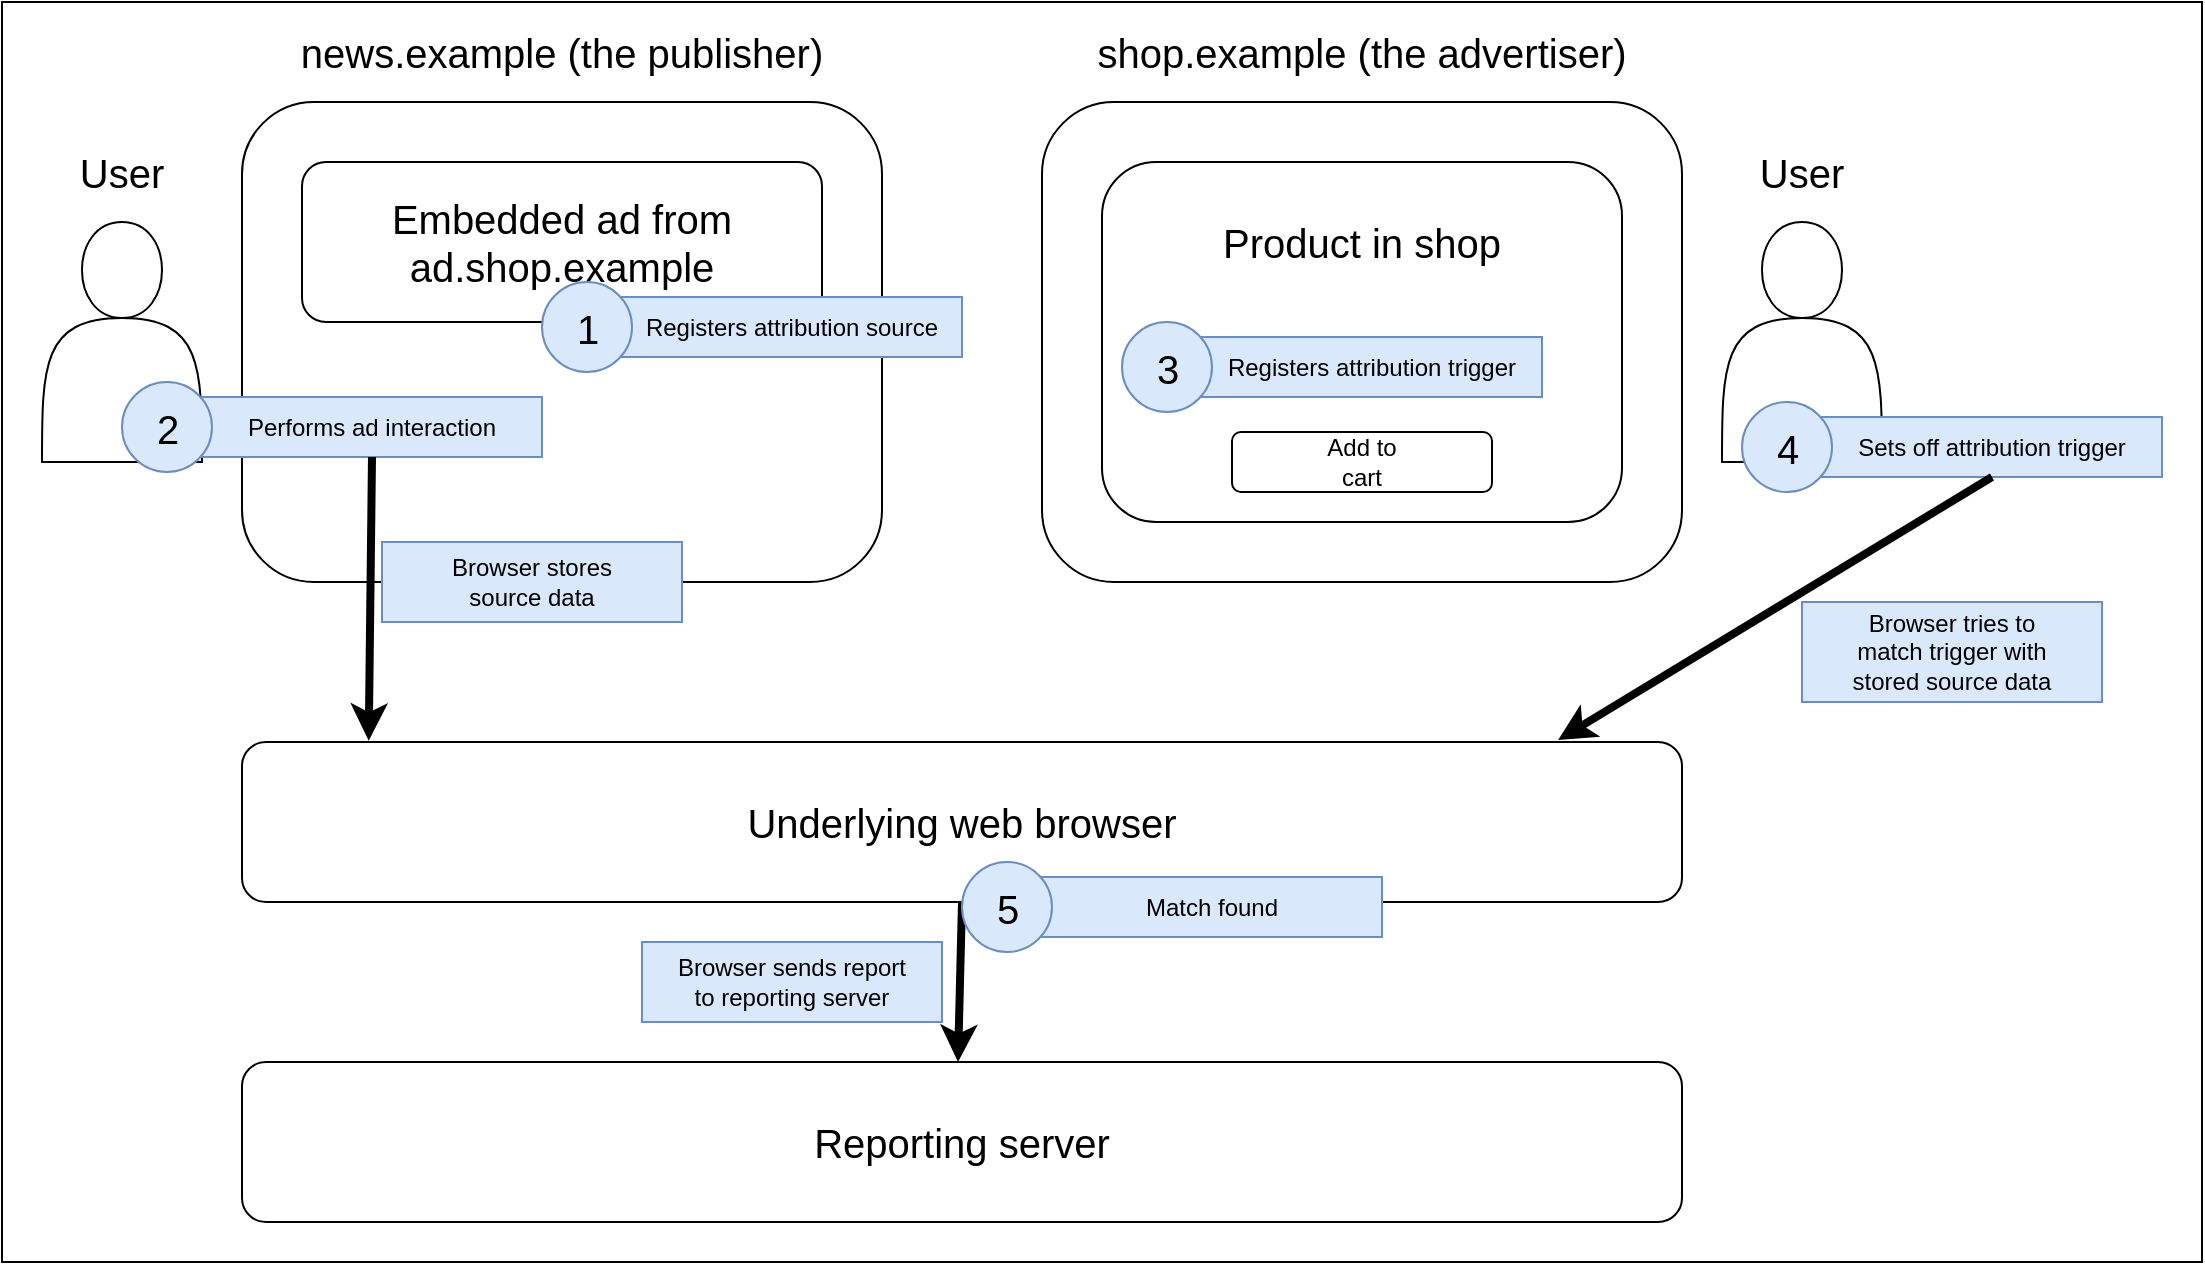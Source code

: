 <mxfile version="22.0.4" type="device">
  <diagram name="Page-1" id="c9h_wGTiAUTUz3Tpb9ft">
    <mxGraphModel dx="1216" dy="620" grid="1" gridSize="10" guides="1" tooltips="1" connect="1" arrows="1" fold="1" page="1" pageScale="1" pageWidth="3300" pageHeight="4681" math="0" shadow="0">
      <root>
        <mxCell id="0" />
        <mxCell id="1" parent="0" />
        <mxCell id="ycFiCpKTPgT0_nN1P7Uy-56" value="" style="rounded=0;whiteSpace=wrap;html=1;" parent="1" vertex="1">
          <mxGeometry y="70" width="1100" height="630" as="geometry" />
        </mxCell>
        <mxCell id="ycFiCpKTPgT0_nN1P7Uy-1" value="" style="rounded=1;whiteSpace=wrap;html=1;" parent="1" vertex="1">
          <mxGeometry x="120" y="120" width="320" height="240" as="geometry" />
        </mxCell>
        <mxCell id="ycFiCpKTPgT0_nN1P7Uy-2" value="" style="rounded=1;whiteSpace=wrap;html=1;" parent="1" vertex="1">
          <mxGeometry x="520" y="120" width="320" height="240" as="geometry" />
        </mxCell>
        <mxCell id="ycFiCpKTPgT0_nN1P7Uy-3" value="&lt;font style=&quot;font-size: 20px;&quot;&gt;news.example (the publisher)&lt;/font&gt;" style="text;html=1;strokeColor=none;fillColor=none;align=center;verticalAlign=middle;whiteSpace=wrap;rounded=0;" parent="1" vertex="1">
          <mxGeometry x="145" y="80" width="270" height="30" as="geometry" />
        </mxCell>
        <mxCell id="ycFiCpKTPgT0_nN1P7Uy-4" value="&lt;font style=&quot;font-size: 20px;&quot;&gt;shop.example (the advertiser)&lt;/font&gt;" style="text;html=1;strokeColor=none;fillColor=none;align=center;verticalAlign=middle;whiteSpace=wrap;rounded=0;" parent="1" vertex="1">
          <mxGeometry x="545" y="80" width="270" height="30" as="geometry" />
        </mxCell>
        <mxCell id="ycFiCpKTPgT0_nN1P7Uy-5" value="" style="rounded=1;whiteSpace=wrap;html=1;" parent="1" vertex="1">
          <mxGeometry x="150" y="150" width="260" height="80" as="geometry" />
        </mxCell>
        <mxCell id="ycFiCpKTPgT0_nN1P7Uy-6" value="&lt;font style=&quot;font-size: 20px;&quot;&gt;Embedded ad from ad.shop.example&lt;br&gt;&lt;/font&gt;" style="text;html=1;strokeColor=none;fillColor=none;align=center;verticalAlign=middle;whiteSpace=wrap;rounded=0;" parent="1" vertex="1">
          <mxGeometry x="150" y="175" width="260" height="30" as="geometry" />
        </mxCell>
        <mxCell id="ycFiCpKTPgT0_nN1P7Uy-7" value="" style="rounded=1;whiteSpace=wrap;html=1;" parent="1" vertex="1">
          <mxGeometry x="550" y="150" width="260" height="180" as="geometry" />
        </mxCell>
        <mxCell id="ycFiCpKTPgT0_nN1P7Uy-8" value="&lt;font style=&quot;font-size: 20px;&quot;&gt;Product in shop&lt;/font&gt;" style="text;html=1;strokeColor=none;fillColor=none;align=center;verticalAlign=middle;whiteSpace=wrap;rounded=0;" parent="1" vertex="1">
          <mxGeometry x="550" y="175" width="260" height="30" as="geometry" />
        </mxCell>
        <mxCell id="ycFiCpKTPgT0_nN1P7Uy-9" value="" style="rounded=1;whiteSpace=wrap;html=1;" parent="1" vertex="1">
          <mxGeometry x="615" y="285" width="130" height="30" as="geometry" />
        </mxCell>
        <mxCell id="ycFiCpKTPgT0_nN1P7Uy-10" value="Add to cart" style="text;html=1;strokeColor=none;fillColor=none;align=center;verticalAlign=middle;whiteSpace=wrap;rounded=0;" parent="1" vertex="1">
          <mxGeometry x="650" y="285" width="60" height="30" as="geometry" />
        </mxCell>
        <mxCell id="ycFiCpKTPgT0_nN1P7Uy-11" value="" style="shape=actor;whiteSpace=wrap;html=1;" parent="1" vertex="1">
          <mxGeometry x="20" y="180" width="80" height="120" as="geometry" />
        </mxCell>
        <mxCell id="ycFiCpKTPgT0_nN1P7Uy-12" value="" style="rounded=1;whiteSpace=wrap;html=1;" parent="1" vertex="1">
          <mxGeometry x="120" y="440" width="720" height="80" as="geometry" />
        </mxCell>
        <mxCell id="ycFiCpKTPgT0_nN1P7Uy-13" value="&lt;font style=&quot;font-size: 20px;&quot;&gt;Underlying web browser&lt;/font&gt;" style="text;html=1;strokeColor=none;fillColor=none;align=center;verticalAlign=middle;whiteSpace=wrap;rounded=0;" parent="1" vertex="1">
          <mxGeometry x="350" y="465" width="260" height="30" as="geometry" />
        </mxCell>
        <mxCell id="ycFiCpKTPgT0_nN1P7Uy-14" value="" style="shape=actor;whiteSpace=wrap;html=1;" parent="1" vertex="1">
          <mxGeometry x="860" y="180" width="80" height="120" as="geometry" />
        </mxCell>
        <mxCell id="ycFiCpKTPgT0_nN1P7Uy-23" value="" style="group" parent="1" vertex="1" connectable="0">
          <mxGeometry x="270" y="210" width="210" height="45" as="geometry" />
        </mxCell>
        <mxCell id="ycFiCpKTPgT0_nN1P7Uy-19" value="" style="rounded=0;whiteSpace=wrap;html=1;fillColor=#dae8fc;strokeColor=#6c8ebf;" parent="ycFiCpKTPgT0_nN1P7Uy-23" vertex="1">
          <mxGeometry x="20" y="7.5" width="190" height="30" as="geometry" />
        </mxCell>
        <mxCell id="ycFiCpKTPgT0_nN1P7Uy-20" value="" style="ellipse;whiteSpace=wrap;html=1;aspect=fixed;fillColor=#dae8fc;strokeColor=#6c8ebf;" parent="ycFiCpKTPgT0_nN1P7Uy-23" vertex="1">
          <mxGeometry width="45" height="45" as="geometry" />
        </mxCell>
        <mxCell id="ycFiCpKTPgT0_nN1P7Uy-21" value="&lt;font style=&quot;font-size: 20px;&quot;&gt;1&lt;/font&gt;" style="text;html=1;strokeColor=none;fillColor=none;align=center;verticalAlign=middle;whiteSpace=wrap;rounded=0;" parent="ycFiCpKTPgT0_nN1P7Uy-23" vertex="1">
          <mxGeometry x="12.5" y="7.5" width="20" height="30" as="geometry" />
        </mxCell>
        <mxCell id="ycFiCpKTPgT0_nN1P7Uy-22" value="Registers attribution source" style="text;html=1;strokeColor=none;fillColor=none;align=center;verticalAlign=middle;whiteSpace=wrap;rounded=0;" parent="ycFiCpKTPgT0_nN1P7Uy-23" vertex="1">
          <mxGeometry x="50" y="7.5" width="150" height="30" as="geometry" />
        </mxCell>
        <mxCell id="ycFiCpKTPgT0_nN1P7Uy-28" value="&lt;font style=&quot;font-size: 20px;&quot;&gt;User&lt;/font&gt;" style="text;html=1;strokeColor=none;fillColor=none;align=center;verticalAlign=middle;whiteSpace=wrap;rounded=0;" parent="1" vertex="1">
          <mxGeometry x="30" y="140" width="60" height="30" as="geometry" />
        </mxCell>
        <mxCell id="ycFiCpKTPgT0_nN1P7Uy-29" value="&lt;font style=&quot;font-size: 20px;&quot;&gt;User&lt;/font&gt;" style="text;html=1;strokeColor=none;fillColor=none;align=center;verticalAlign=middle;whiteSpace=wrap;rounded=0;" parent="1" vertex="1">
          <mxGeometry x="870" y="140" width="60" height="30" as="geometry" />
        </mxCell>
        <mxCell id="ycFiCpKTPgT0_nN1P7Uy-30" value="" style="group" parent="1" vertex="1" connectable="0">
          <mxGeometry x="60" y="260" width="210" height="45" as="geometry" />
        </mxCell>
        <mxCell id="ycFiCpKTPgT0_nN1P7Uy-24" value="" style="rounded=0;whiteSpace=wrap;html=1;fillColor=#dae8fc;strokeColor=#6c8ebf;" parent="ycFiCpKTPgT0_nN1P7Uy-30" vertex="1">
          <mxGeometry x="20" y="7.5" width="190" height="30" as="geometry" />
        </mxCell>
        <mxCell id="ycFiCpKTPgT0_nN1P7Uy-25" value="" style="ellipse;whiteSpace=wrap;html=1;aspect=fixed;fillColor=#dae8fc;strokeColor=#6c8ebf;" parent="ycFiCpKTPgT0_nN1P7Uy-30" vertex="1">
          <mxGeometry width="45" height="45" as="geometry" />
        </mxCell>
        <mxCell id="ycFiCpKTPgT0_nN1P7Uy-26" value="&lt;font style=&quot;font-size: 20px;&quot;&gt;2&lt;/font&gt;" style="text;html=1;strokeColor=none;fillColor=none;align=center;verticalAlign=middle;whiteSpace=wrap;rounded=0;" parent="ycFiCpKTPgT0_nN1P7Uy-30" vertex="1">
          <mxGeometry x="12.5" y="7.5" width="20" height="30" as="geometry" />
        </mxCell>
        <mxCell id="ycFiCpKTPgT0_nN1P7Uy-27" value="Performs ad interaction" style="text;html=1;strokeColor=none;fillColor=none;align=center;verticalAlign=middle;whiteSpace=wrap;rounded=0;" parent="ycFiCpKTPgT0_nN1P7Uy-30" vertex="1">
          <mxGeometry x="50" y="7.5" width="150" height="30" as="geometry" />
        </mxCell>
        <mxCell id="ycFiCpKTPgT0_nN1P7Uy-31" value="" style="endArrow=classic;html=1;rounded=0;exitX=0.5;exitY=1;exitDx=0;exitDy=0;entryX=0.088;entryY=-0.008;entryDx=0;entryDy=0;entryPerimeter=0;strokeWidth=4;" parent="1" source="ycFiCpKTPgT0_nN1P7Uy-27" target="ycFiCpKTPgT0_nN1P7Uy-12" edge="1">
          <mxGeometry width="50" height="50" relative="1" as="geometry">
            <mxPoint x="590" y="350" as="sourcePoint" />
            <mxPoint x="640" y="300" as="targetPoint" />
          </mxGeometry>
        </mxCell>
        <mxCell id="ycFiCpKTPgT0_nN1P7Uy-33" value="" style="rounded=0;whiteSpace=wrap;html=1;fillColor=#dae8fc;strokeColor=#6c8ebf;" parent="1" vertex="1">
          <mxGeometry x="190" y="340" width="150" height="40" as="geometry" />
        </mxCell>
        <mxCell id="ycFiCpKTPgT0_nN1P7Uy-32" value="Browser stores source data" style="text;html=1;strokeColor=none;fillColor=none;align=center;verticalAlign=middle;whiteSpace=wrap;rounded=0;" parent="1" vertex="1">
          <mxGeometry x="205" y="345" width="120" height="30" as="geometry" />
        </mxCell>
        <mxCell id="ycFiCpKTPgT0_nN1P7Uy-38" value="" style="group" parent="1" vertex="1" connectable="0">
          <mxGeometry x="560" y="230" width="210" height="45" as="geometry" />
        </mxCell>
        <mxCell id="ycFiCpKTPgT0_nN1P7Uy-34" value="" style="rounded=0;whiteSpace=wrap;html=1;fillColor=#dae8fc;strokeColor=#6c8ebf;" parent="ycFiCpKTPgT0_nN1P7Uy-38" vertex="1">
          <mxGeometry x="20" y="7.5" width="190" height="30" as="geometry" />
        </mxCell>
        <mxCell id="ycFiCpKTPgT0_nN1P7Uy-35" value="" style="ellipse;whiteSpace=wrap;html=1;aspect=fixed;fillColor=#dae8fc;strokeColor=#6c8ebf;" parent="ycFiCpKTPgT0_nN1P7Uy-38" vertex="1">
          <mxGeometry width="45" height="45" as="geometry" />
        </mxCell>
        <mxCell id="ycFiCpKTPgT0_nN1P7Uy-36" value="&lt;font style=&quot;font-size: 20px;&quot;&gt;3&lt;/font&gt;" style="text;html=1;strokeColor=none;fillColor=none;align=center;verticalAlign=middle;whiteSpace=wrap;rounded=0;" parent="ycFiCpKTPgT0_nN1P7Uy-38" vertex="1">
          <mxGeometry x="12.5" y="7.5" width="20" height="30" as="geometry" />
        </mxCell>
        <mxCell id="ycFiCpKTPgT0_nN1P7Uy-37" value="Registers attribution trigger" style="text;html=1;strokeColor=none;fillColor=none;align=center;verticalAlign=middle;whiteSpace=wrap;rounded=0;" parent="ycFiCpKTPgT0_nN1P7Uy-38" vertex="1">
          <mxGeometry x="50" y="7.5" width="150" height="30" as="geometry" />
        </mxCell>
        <mxCell id="ycFiCpKTPgT0_nN1P7Uy-46" value="" style="group" parent="1" vertex="1" connectable="0">
          <mxGeometry x="870" y="270" width="210" height="45" as="geometry" />
        </mxCell>
        <mxCell id="ycFiCpKTPgT0_nN1P7Uy-39" value="" style="rounded=0;whiteSpace=wrap;html=1;fillColor=#dae8fc;strokeColor=#6c8ebf;" parent="ycFiCpKTPgT0_nN1P7Uy-46" vertex="1">
          <mxGeometry x="20" y="7.5" width="190" height="30" as="geometry" />
        </mxCell>
        <mxCell id="ycFiCpKTPgT0_nN1P7Uy-40" value="" style="ellipse;whiteSpace=wrap;html=1;aspect=fixed;fillColor=#dae8fc;strokeColor=#6c8ebf;" parent="ycFiCpKTPgT0_nN1P7Uy-46" vertex="1">
          <mxGeometry width="45" height="45" as="geometry" />
        </mxCell>
        <mxCell id="ycFiCpKTPgT0_nN1P7Uy-41" value="&lt;font style=&quot;font-size: 20px;&quot;&gt;4&lt;/font&gt;" style="text;html=1;strokeColor=none;fillColor=none;align=center;verticalAlign=middle;whiteSpace=wrap;rounded=0;" parent="ycFiCpKTPgT0_nN1P7Uy-46" vertex="1">
          <mxGeometry x="12.5" y="7.5" width="20" height="30" as="geometry" />
        </mxCell>
        <mxCell id="ycFiCpKTPgT0_nN1P7Uy-42" value="Sets off attribution trigger" style="text;html=1;strokeColor=none;fillColor=none;align=center;verticalAlign=middle;whiteSpace=wrap;rounded=0;" parent="ycFiCpKTPgT0_nN1P7Uy-46" vertex="1">
          <mxGeometry x="50" y="7.5" width="150" height="30" as="geometry" />
        </mxCell>
        <mxCell id="ycFiCpKTPgT0_nN1P7Uy-47" value="" style="endArrow=classic;html=1;rounded=0;exitX=0.5;exitY=1;exitDx=0;exitDy=0;entryX=0.914;entryY=-0.012;entryDx=0;entryDy=0;entryPerimeter=0;strokeWidth=4;" parent="1" source="ycFiCpKTPgT0_nN1P7Uy-42" target="ycFiCpKTPgT0_nN1P7Uy-12" edge="1">
          <mxGeometry width="50" height="50" relative="1" as="geometry">
            <mxPoint x="984.5" y="305" as="sourcePoint" />
            <mxPoint x="982.5" y="446" as="targetPoint" />
          </mxGeometry>
        </mxCell>
        <mxCell id="ycFiCpKTPgT0_nN1P7Uy-48" value="" style="rounded=0;whiteSpace=wrap;html=1;fillColor=#dae8fc;strokeColor=#6c8ebf;" parent="1" vertex="1">
          <mxGeometry x="900" y="370" width="150" height="50" as="geometry" />
        </mxCell>
        <mxCell id="ycFiCpKTPgT0_nN1P7Uy-49" value="Browser tries to match trigger with stored source data" style="text;html=1;strokeColor=none;fillColor=none;align=center;verticalAlign=middle;whiteSpace=wrap;rounded=0;" parent="1" vertex="1">
          <mxGeometry x="915" y="377.5" width="120" height="35" as="geometry" />
        </mxCell>
        <mxCell id="ycFiCpKTPgT0_nN1P7Uy-50" value="" style="rounded=1;whiteSpace=wrap;html=1;" parent="1" vertex="1">
          <mxGeometry x="120" y="600" width="720" height="80" as="geometry" />
        </mxCell>
        <mxCell id="ycFiCpKTPgT0_nN1P7Uy-51" value="&lt;font style=&quot;font-size: 20px;&quot;&gt;Reporting server&lt;br&gt;&lt;/font&gt;" style="text;html=1;strokeColor=none;fillColor=none;align=center;verticalAlign=middle;whiteSpace=wrap;rounded=0;" parent="1" vertex="1">
          <mxGeometry x="350" y="625" width="260" height="30" as="geometry" />
        </mxCell>
        <mxCell id="ycFiCpKTPgT0_nN1P7Uy-52" value="" style="endArrow=classic;html=1;rounded=0;exitX=0.5;exitY=1;exitDx=0;exitDy=0;strokeWidth=4;" parent="1" edge="1">
          <mxGeometry width="50" height="50" relative="1" as="geometry">
            <mxPoint x="480" y="520" as="sourcePoint" />
            <mxPoint x="478" y="600" as="targetPoint" />
          </mxGeometry>
        </mxCell>
        <mxCell id="ycFiCpKTPgT0_nN1P7Uy-53" value="" style="group" parent="1" vertex="1" connectable="0">
          <mxGeometry x="480" y="500" width="210" height="45" as="geometry" />
        </mxCell>
        <mxCell id="ycFiCpKTPgT0_nN1P7Uy-17" value="" style="rounded=0;whiteSpace=wrap;html=1;fillColor=#dae8fc;strokeColor=#6c8ebf;" parent="ycFiCpKTPgT0_nN1P7Uy-53" vertex="1">
          <mxGeometry x="20" y="7.5" width="190" height="30" as="geometry" />
        </mxCell>
        <mxCell id="ycFiCpKTPgT0_nN1P7Uy-15" value="" style="ellipse;whiteSpace=wrap;html=1;aspect=fixed;fillColor=#dae8fc;strokeColor=#6c8ebf;" parent="ycFiCpKTPgT0_nN1P7Uy-53" vertex="1">
          <mxGeometry width="45" height="45" as="geometry" />
        </mxCell>
        <mxCell id="ycFiCpKTPgT0_nN1P7Uy-16" value="&lt;font style=&quot;font-size: 20px;&quot;&gt;5&lt;/font&gt;" style="text;html=1;strokeColor=none;fillColor=none;align=center;verticalAlign=middle;whiteSpace=wrap;rounded=0;" parent="ycFiCpKTPgT0_nN1P7Uy-53" vertex="1">
          <mxGeometry x="12.5" y="7.5" width="20" height="30" as="geometry" />
        </mxCell>
        <mxCell id="ycFiCpKTPgT0_nN1P7Uy-18" value="Match found" style="text;html=1;strokeColor=none;fillColor=none;align=center;verticalAlign=middle;whiteSpace=wrap;rounded=0;" parent="ycFiCpKTPgT0_nN1P7Uy-53" vertex="1">
          <mxGeometry x="50" y="7.5" width="150" height="30" as="geometry" />
        </mxCell>
        <mxCell id="ycFiCpKTPgT0_nN1P7Uy-54" value="" style="rounded=0;whiteSpace=wrap;html=1;fillColor=#dae8fc;strokeColor=#6c8ebf;" parent="1" vertex="1">
          <mxGeometry x="320" y="540" width="150" height="40" as="geometry" />
        </mxCell>
        <mxCell id="ycFiCpKTPgT0_nN1P7Uy-55" value="Browser sends report to reporting server" style="text;html=1;strokeColor=none;fillColor=none;align=center;verticalAlign=middle;whiteSpace=wrap;rounded=0;" parent="1" vertex="1">
          <mxGeometry x="335" y="542.5" width="120" height="35" as="geometry" />
        </mxCell>
      </root>
    </mxGraphModel>
  </diagram>
</mxfile>
